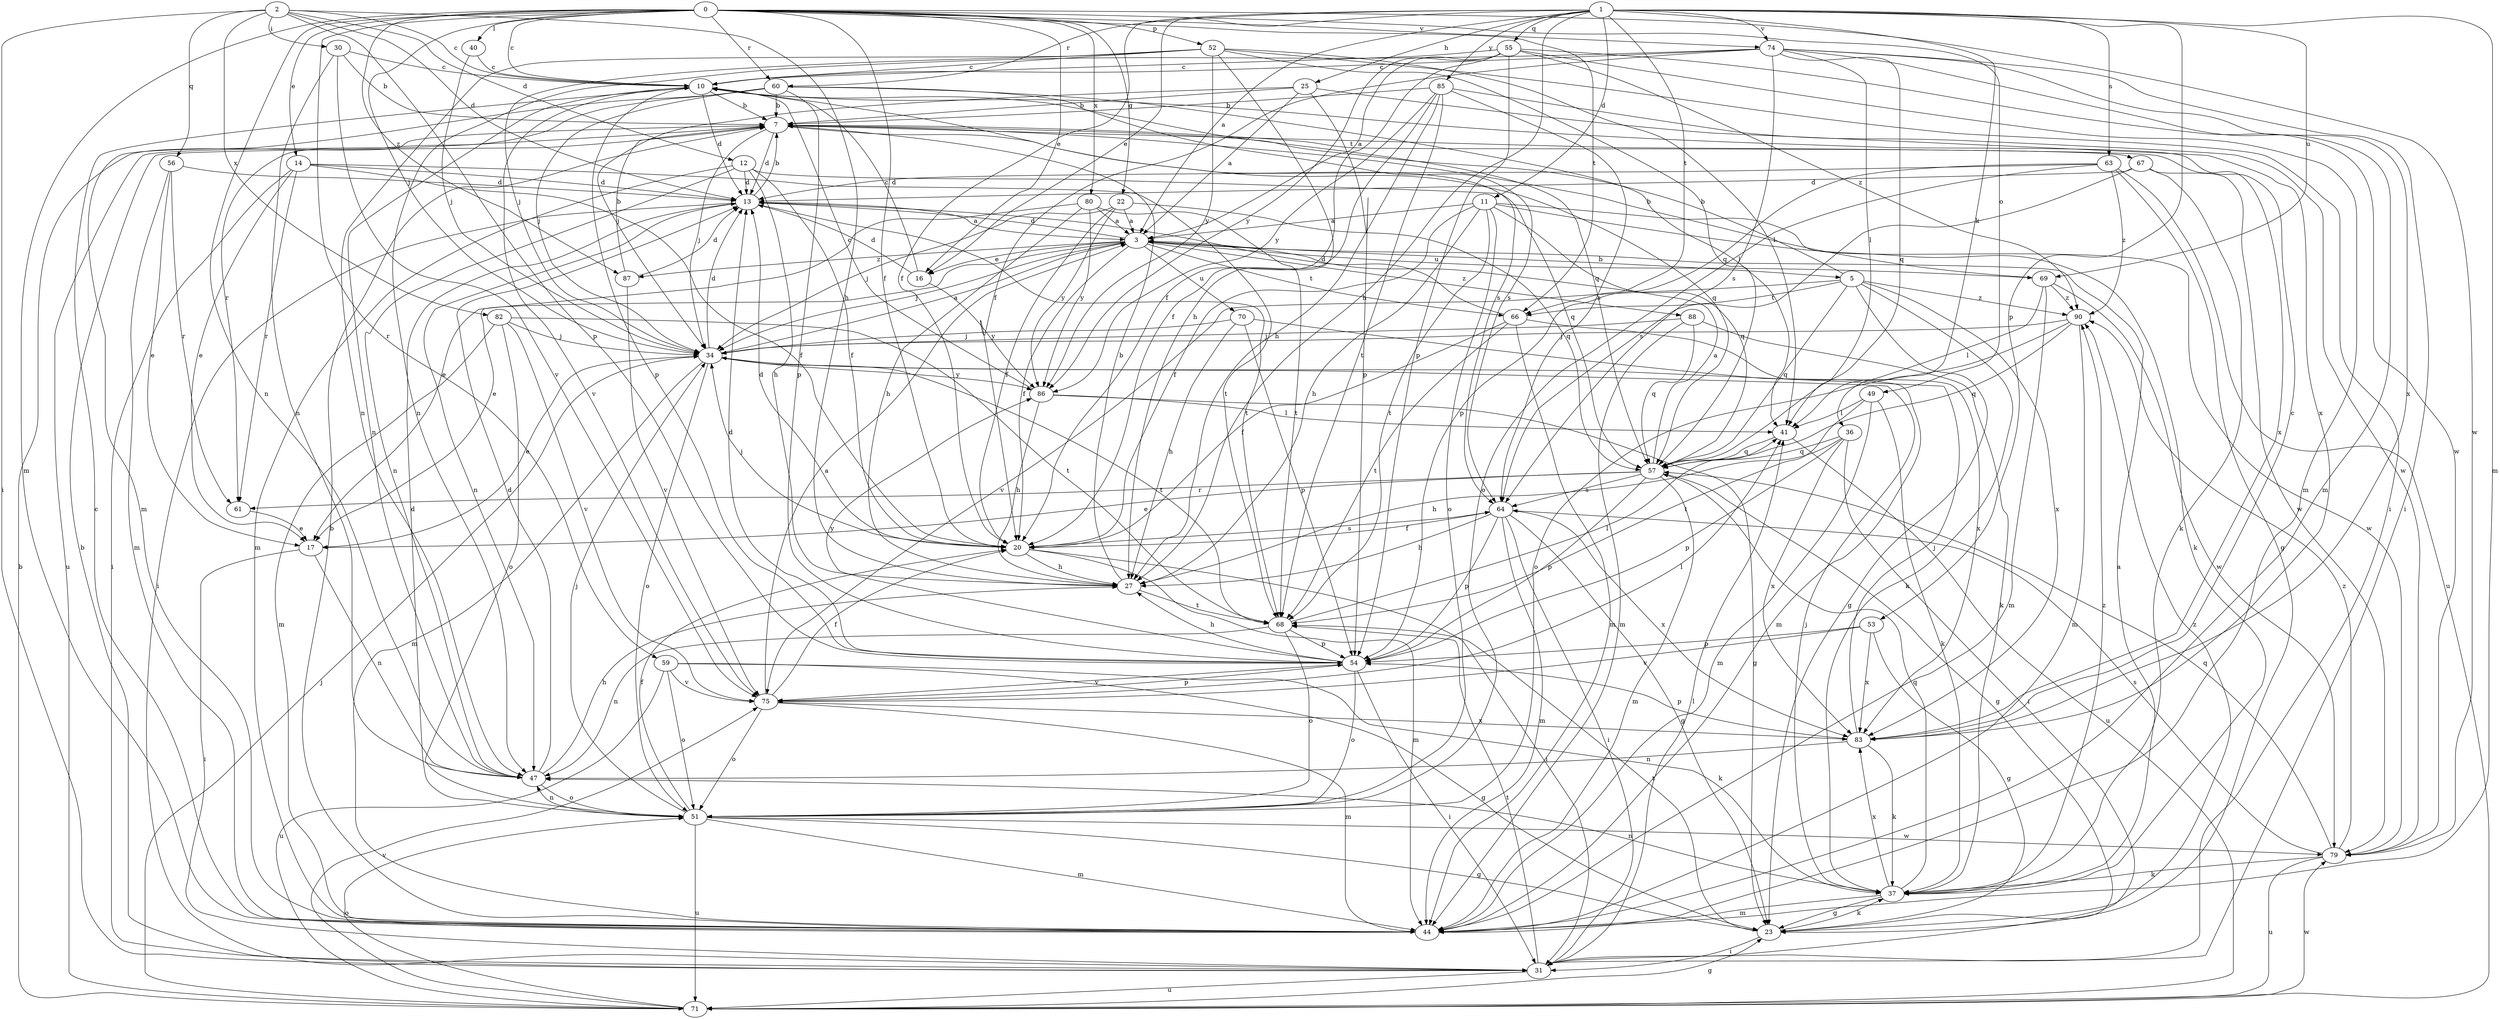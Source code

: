 strict digraph  {
0;
1;
2;
3;
5;
7;
10;
11;
12;
13;
14;
16;
17;
20;
22;
23;
25;
27;
30;
31;
34;
36;
37;
40;
41;
44;
47;
49;
51;
52;
53;
54;
55;
56;
57;
59;
60;
61;
63;
64;
66;
67;
68;
69;
70;
71;
74;
75;
79;
80;
82;
83;
85;
86;
87;
88;
90;
0 -> 10  [label=c];
0 -> 14  [label=e];
0 -> 16  [label=e];
0 -> 20  [label=f];
0 -> 22  [label=g];
0 -> 34  [label=j];
0 -> 40  [label=l];
0 -> 44  [label=m];
0 -> 47  [label=n];
0 -> 49  [label=o];
0 -> 52  [label=p];
0 -> 59  [label=r];
0 -> 60  [label=r];
0 -> 66  [label=t];
0 -> 74  [label=v];
0 -> 79  [label=w];
0 -> 80  [label=x];
0 -> 87  [label=z];
1 -> 3  [label=a];
1 -> 11  [label=d];
1 -> 16  [label=e];
1 -> 20  [label=f];
1 -> 25  [label=h];
1 -> 27  [label=h];
1 -> 36  [label=k];
1 -> 44  [label=m];
1 -> 53  [label=p];
1 -> 55  [label=q];
1 -> 60  [label=r];
1 -> 63  [label=s];
1 -> 66  [label=t];
1 -> 69  [label=u];
1 -> 74  [label=v];
1 -> 85  [label=y];
2 -> 10  [label=c];
2 -> 12  [label=d];
2 -> 13  [label=d];
2 -> 27  [label=h];
2 -> 30  [label=i];
2 -> 31  [label=i];
2 -> 54  [label=p];
2 -> 56  [label=q];
2 -> 82  [label=x];
3 -> 5  [label=b];
3 -> 13  [label=d];
3 -> 16  [label=e];
3 -> 17  [label=e];
3 -> 20  [label=f];
3 -> 34  [label=j];
3 -> 66  [label=t];
3 -> 69  [label=u];
3 -> 70  [label=u];
3 -> 87  [label=z];
3 -> 88  [label=z];
5 -> 7  [label=b];
5 -> 23  [label=g];
5 -> 37  [label=k];
5 -> 57  [label=q];
5 -> 66  [label=t];
5 -> 75  [label=v];
5 -> 83  [label=x];
5 -> 90  [label=z];
7 -> 13  [label=d];
7 -> 34  [label=j];
7 -> 57  [label=q];
7 -> 67  [label=t];
7 -> 71  [label=u];
7 -> 83  [label=x];
10 -> 7  [label=b];
10 -> 13  [label=d];
10 -> 47  [label=n];
10 -> 54  [label=p];
10 -> 57  [label=q];
10 -> 64  [label=s];
10 -> 75  [label=v];
11 -> 3  [label=a];
11 -> 20  [label=f];
11 -> 27  [label=h];
11 -> 37  [label=k];
11 -> 51  [label=o];
11 -> 57  [label=q];
11 -> 68  [label=t];
11 -> 79  [label=w];
12 -> 13  [label=d];
12 -> 20  [label=f];
12 -> 27  [label=h];
12 -> 44  [label=m];
12 -> 47  [label=n];
12 -> 57  [label=q];
13 -> 3  [label=a];
13 -> 7  [label=b];
13 -> 31  [label=i];
13 -> 47  [label=n];
13 -> 68  [label=t];
14 -> 13  [label=d];
14 -> 17  [label=e];
14 -> 20  [label=f];
14 -> 31  [label=i];
14 -> 61  [label=r];
14 -> 68  [label=t];
16 -> 10  [label=c];
16 -> 13  [label=d];
16 -> 86  [label=y];
17 -> 31  [label=i];
17 -> 47  [label=n];
20 -> 13  [label=d];
20 -> 27  [label=h];
20 -> 31  [label=i];
20 -> 34  [label=j];
20 -> 44  [label=m];
20 -> 64  [label=s];
22 -> 3  [label=a];
22 -> 20  [label=f];
22 -> 34  [label=j];
22 -> 57  [label=q];
22 -> 86  [label=y];
23 -> 31  [label=i];
23 -> 37  [label=k];
23 -> 68  [label=t];
23 -> 90  [label=z];
25 -> 3  [label=a];
25 -> 7  [label=b];
25 -> 34  [label=j];
25 -> 54  [label=p];
25 -> 83  [label=x];
27 -> 7  [label=b];
27 -> 68  [label=t];
30 -> 7  [label=b];
30 -> 10  [label=c];
30 -> 47  [label=n];
30 -> 75  [label=v];
31 -> 7  [label=b];
31 -> 41  [label=l];
31 -> 68  [label=t];
31 -> 71  [label=u];
34 -> 3  [label=a];
34 -> 13  [label=d];
34 -> 17  [label=e];
34 -> 44  [label=m];
34 -> 51  [label=o];
34 -> 68  [label=t];
34 -> 86  [label=y];
36 -> 27  [label=h];
36 -> 31  [label=i];
36 -> 54  [label=p];
36 -> 57  [label=q];
36 -> 83  [label=x];
37 -> 3  [label=a];
37 -> 23  [label=g];
37 -> 34  [label=j];
37 -> 44  [label=m];
37 -> 47  [label=n];
37 -> 57  [label=q];
37 -> 83  [label=x];
37 -> 90  [label=z];
40 -> 10  [label=c];
40 -> 34  [label=j];
41 -> 57  [label=q];
41 -> 71  [label=u];
44 -> 7  [label=b];
44 -> 10  [label=c];
47 -> 13  [label=d];
47 -> 27  [label=h];
47 -> 51  [label=o];
49 -> 37  [label=k];
49 -> 41  [label=l];
49 -> 44  [label=m];
49 -> 68  [label=t];
51 -> 13  [label=d];
51 -> 20  [label=f];
51 -> 23  [label=g];
51 -> 34  [label=j];
51 -> 44  [label=m];
51 -> 47  [label=n];
51 -> 71  [label=u];
51 -> 79  [label=w];
52 -> 10  [label=c];
52 -> 27  [label=h];
52 -> 31  [label=i];
52 -> 34  [label=j];
52 -> 41  [label=l];
52 -> 47  [label=n];
52 -> 57  [label=q];
52 -> 86  [label=y];
53 -> 23  [label=g];
53 -> 54  [label=p];
53 -> 75  [label=v];
53 -> 83  [label=x];
54 -> 13  [label=d];
54 -> 27  [label=h];
54 -> 31  [label=i];
54 -> 51  [label=o];
54 -> 75  [label=v];
54 -> 86  [label=y];
55 -> 3  [label=a];
55 -> 10  [label=c];
55 -> 20  [label=f];
55 -> 44  [label=m];
55 -> 54  [label=p];
55 -> 79  [label=w];
55 -> 86  [label=y];
55 -> 90  [label=z];
56 -> 13  [label=d];
56 -> 17  [label=e];
56 -> 44  [label=m];
56 -> 61  [label=r];
57 -> 3  [label=a];
57 -> 17  [label=e];
57 -> 23  [label=g];
57 -> 44  [label=m];
57 -> 54  [label=p];
57 -> 61  [label=r];
57 -> 64  [label=s];
59 -> 23  [label=g];
59 -> 37  [label=k];
59 -> 51  [label=o];
59 -> 71  [label=u];
59 -> 75  [label=v];
60 -> 7  [label=b];
60 -> 34  [label=j];
60 -> 41  [label=l];
60 -> 44  [label=m];
60 -> 54  [label=p];
60 -> 61  [label=r];
60 -> 64  [label=s];
61 -> 17  [label=e];
63 -> 13  [label=d];
63 -> 23  [label=g];
63 -> 51  [label=o];
63 -> 54  [label=p];
63 -> 71  [label=u];
63 -> 90  [label=z];
64 -> 20  [label=f];
64 -> 23  [label=g];
64 -> 27  [label=h];
64 -> 31  [label=i];
64 -> 44  [label=m];
64 -> 54  [label=p];
64 -> 83  [label=x];
66 -> 13  [label=d];
66 -> 20  [label=f];
66 -> 44  [label=m];
66 -> 68  [label=t];
66 -> 83  [label=x];
67 -> 13  [label=d];
67 -> 37  [label=k];
67 -> 64  [label=s];
67 -> 79  [label=w];
68 -> 41  [label=l];
68 -> 47  [label=n];
68 -> 51  [label=o];
68 -> 54  [label=p];
69 -> 7  [label=b];
69 -> 41  [label=l];
69 -> 44  [label=m];
69 -> 79  [label=w];
69 -> 90  [label=z];
70 -> 27  [label=h];
70 -> 34  [label=j];
70 -> 44  [label=m];
70 -> 54  [label=p];
71 -> 7  [label=b];
71 -> 23  [label=g];
71 -> 34  [label=j];
71 -> 51  [label=o];
71 -> 75  [label=v];
71 -> 79  [label=w];
74 -> 10  [label=c];
74 -> 20  [label=f];
74 -> 31  [label=i];
74 -> 41  [label=l];
74 -> 44  [label=m];
74 -> 47  [label=n];
74 -> 57  [label=q];
74 -> 64  [label=s];
74 -> 83  [label=x];
75 -> 3  [label=a];
75 -> 20  [label=f];
75 -> 41  [label=l];
75 -> 44  [label=m];
75 -> 51  [label=o];
75 -> 54  [label=p];
75 -> 83  [label=x];
79 -> 37  [label=k];
79 -> 57  [label=q];
79 -> 64  [label=s];
79 -> 71  [label=u];
79 -> 90  [label=z];
80 -> 3  [label=a];
80 -> 17  [label=e];
80 -> 27  [label=h];
80 -> 68  [label=t];
80 -> 86  [label=y];
82 -> 34  [label=j];
82 -> 44  [label=m];
82 -> 51  [label=o];
82 -> 68  [label=t];
82 -> 75  [label=v];
83 -> 10  [label=c];
83 -> 34  [label=j];
83 -> 37  [label=k];
83 -> 47  [label=n];
83 -> 54  [label=p];
85 -> 7  [label=b];
85 -> 20  [label=f];
85 -> 27  [label=h];
85 -> 64  [label=s];
85 -> 68  [label=t];
85 -> 79  [label=w];
85 -> 86  [label=y];
86 -> 10  [label=c];
86 -> 23  [label=g];
86 -> 27  [label=h];
86 -> 41  [label=l];
87 -> 7  [label=b];
87 -> 13  [label=d];
87 -> 75  [label=v];
88 -> 34  [label=j];
88 -> 37  [label=k];
88 -> 44  [label=m];
88 -> 57  [label=q];
90 -> 34  [label=j];
90 -> 44  [label=m];
90 -> 51  [label=o];
90 -> 57  [label=q];
}
